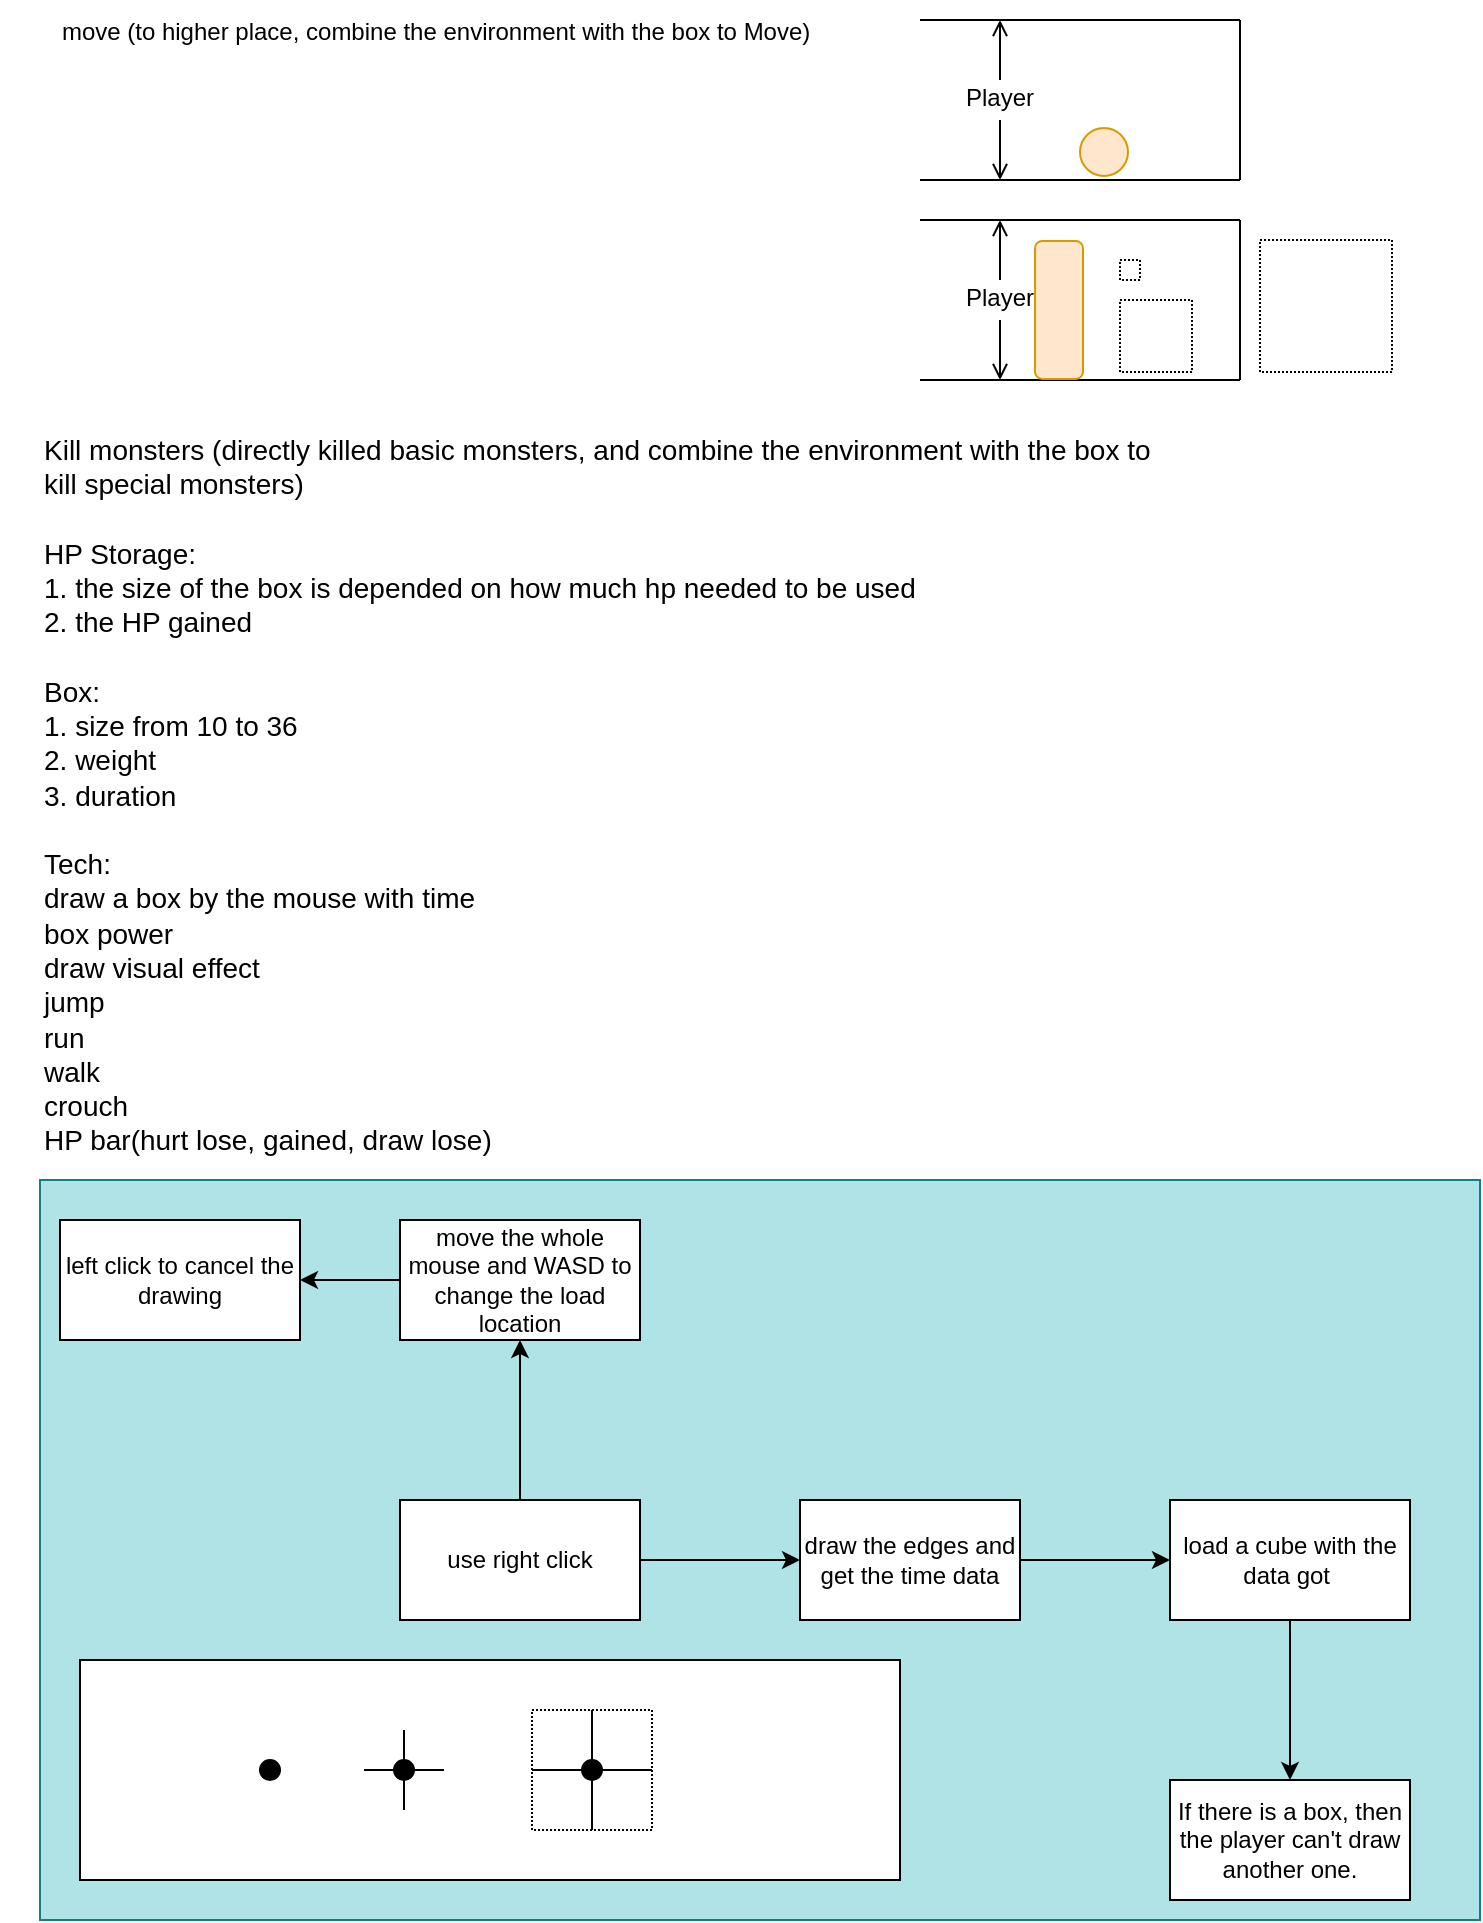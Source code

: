 <mxfile version="22.0.4" type="github">
  <diagram name="Page-1" id="38b20595-45e3-9b7f-d5ca-b57f44c5b66d">
    <mxGraphModel dx="2486" dy="913" grid="1" gridSize="10" guides="1" tooltips="1" connect="1" arrows="1" fold="1" page="1" pageScale="1" pageWidth="1100" pageHeight="850" background="none" math="0" shadow="0">
      <root>
        <mxCell id="0" />
        <mxCell id="1" parent="0" />
        <mxCell id="5F0PysFOAAc-4aZWhske-1" value="&lt;span style=&quot;margin: 0px; padding: 0px; user-select: text; -webkit-user-drag: none; -webkit-tap-highlight-color: transparent;&quot; class=&quot;NormalTextRun SCXW9842273 BCX8&quot;&gt;move&lt;/span&gt;&lt;span style=&quot;margin: 0px; padding: 0px; user-select: text; -webkit-user-drag: none; -webkit-tap-highlight-color: transparent;&quot; class=&quot;NormalTextRun SCXW9842273 BCX8&quot;&gt; (to higher place, combine the environment with the box to &lt;/span&gt;&lt;span style=&quot;margin: 0px; padding: 0px; user-select: text; -webkit-user-drag: none; -webkit-tap-highlight-color: transparent;&quot; class=&quot;NormalTextRun SCXW9842273 BCX8&quot;&gt;Move)&lt;/span&gt;&lt;span style=&quot;margin: 0px; padding: 0px; user-select: text; -webkit-user-drag: none; -webkit-tap-highlight-color: transparent; text-align: justify; background-color: rgb(255, 255, 255); font-size: 10.5pt; line-height: 17.267px; font-family: 等线, 等线_EmbeddedFont, 等线_MSFontService, sans-serif; font-variant-ligatures: none !important;&quot; class=&quot;TextRun SCXW9842273 BCX8&quot; lang=&quot;EN-US&quot; data-contrast=&quot;auto&quot;&gt;&lt;/span&gt;&lt;span style=&quot;margin: 0px; padding: 0px; user-select: text; -webkit-user-drag: none; -webkit-tap-highlight-color: transparent; text-align: justify; background-color: rgb(255, 255, 255); font-size: 10.5pt; line-height: 17.267px; font-family: 等线, 等线_EmbeddedFont, 等线_MSFontService, sans-serif;&quot; data-ccp-props=&quot;{&amp;quot;134245417&amp;quot;:false,&amp;quot;335551550&amp;quot;:6,&amp;quot;335551620&amp;quot;:6}&quot; class=&quot;EOP SCXW9842273 BCX8&quot;&gt;&amp;nbsp;&lt;/span&gt;" style="text;strokeColor=none;align=center;fillColor=none;html=1;verticalAlign=middle;whiteSpace=wrap;rounded=0;" vertex="1" parent="1">
          <mxGeometry x="-60" y="30" width="440" height="30" as="geometry" />
        </mxCell>
        <mxCell id="5F0PysFOAAc-4aZWhske-2" value="" style="endArrow=none;html=1;rounded=0;" edge="1" parent="1">
          <mxGeometry width="50" height="50" relative="1" as="geometry">
            <mxPoint x="400" y="40" as="sourcePoint" />
            <mxPoint x="560" y="40" as="targetPoint" />
          </mxGeometry>
        </mxCell>
        <mxCell id="5F0PysFOAAc-4aZWhske-3" value="" style="endArrow=none;html=1;rounded=0;" edge="1" parent="1">
          <mxGeometry width="50" height="50" relative="1" as="geometry">
            <mxPoint x="560" y="120" as="sourcePoint" />
            <mxPoint x="560" y="40" as="targetPoint" />
          </mxGeometry>
        </mxCell>
        <mxCell id="5F0PysFOAAc-4aZWhske-4" value="" style="endArrow=none;html=1;rounded=0;" edge="1" parent="1">
          <mxGeometry width="50" height="50" relative="1" as="geometry">
            <mxPoint x="400" y="120" as="sourcePoint" />
            <mxPoint x="560" y="120" as="targetPoint" />
          </mxGeometry>
        </mxCell>
        <mxCell id="5F0PysFOAAc-4aZWhske-5" value="" style="ellipse;whiteSpace=wrap;html=1;aspect=fixed;fillColor=#ffe6cc;strokeColor=#d79b00;" vertex="1" parent="1">
          <mxGeometry x="480" y="94" width="24" height="24" as="geometry" />
        </mxCell>
        <mxCell id="5F0PysFOAAc-4aZWhske-6" value="" style="endArrow=open;html=1;rounded=0;endFill=0;" edge="1" parent="1">
          <mxGeometry width="50" height="50" relative="1" as="geometry">
            <mxPoint x="440" y="70" as="sourcePoint" />
            <mxPoint x="440" y="40" as="targetPoint" />
          </mxGeometry>
        </mxCell>
        <mxCell id="5F0PysFOAAc-4aZWhske-7" value="" style="endArrow=open;html=1;rounded=0;endFill=0;" edge="1" parent="1">
          <mxGeometry width="50" height="50" relative="1" as="geometry">
            <mxPoint x="440" y="90" as="sourcePoint" />
            <mxPoint x="440" y="120" as="targetPoint" />
          </mxGeometry>
        </mxCell>
        <mxCell id="5F0PysFOAAc-4aZWhske-8" value="Player" style="text;strokeColor=none;align=center;fillColor=none;html=1;verticalAlign=middle;whiteSpace=wrap;rounded=0;" vertex="1" parent="1">
          <mxGeometry x="410" y="64" width="60" height="30" as="geometry" />
        </mxCell>
        <mxCell id="5F0PysFOAAc-4aZWhske-20" value="" style="endArrow=none;html=1;rounded=0;" edge="1" parent="1">
          <mxGeometry width="50" height="50" relative="1" as="geometry">
            <mxPoint x="400" y="140" as="sourcePoint" />
            <mxPoint x="560" y="140" as="targetPoint" />
          </mxGeometry>
        </mxCell>
        <mxCell id="5F0PysFOAAc-4aZWhske-21" value="" style="endArrow=none;html=1;rounded=0;" edge="1" parent="1">
          <mxGeometry width="50" height="50" relative="1" as="geometry">
            <mxPoint x="560" y="220" as="sourcePoint" />
            <mxPoint x="560" y="140" as="targetPoint" />
          </mxGeometry>
        </mxCell>
        <mxCell id="5F0PysFOAAc-4aZWhske-22" value="" style="endArrow=none;html=1;rounded=0;" edge="1" parent="1">
          <mxGeometry width="50" height="50" relative="1" as="geometry">
            <mxPoint x="400" y="220" as="sourcePoint" />
            <mxPoint x="560" y="220" as="targetPoint" />
          </mxGeometry>
        </mxCell>
        <mxCell id="5F0PysFOAAc-4aZWhske-24" value="" style="endArrow=open;html=1;rounded=0;endFill=0;" edge="1" parent="1">
          <mxGeometry width="50" height="50" relative="1" as="geometry">
            <mxPoint x="440" y="170" as="sourcePoint" />
            <mxPoint x="440" y="140" as="targetPoint" />
          </mxGeometry>
        </mxCell>
        <mxCell id="5F0PysFOAAc-4aZWhske-25" value="" style="endArrow=open;html=1;rounded=0;endFill=0;" edge="1" parent="1">
          <mxGeometry width="50" height="50" relative="1" as="geometry">
            <mxPoint x="440" y="190" as="sourcePoint" />
            <mxPoint x="440" y="220" as="targetPoint" />
          </mxGeometry>
        </mxCell>
        <mxCell id="5F0PysFOAAc-4aZWhske-26" value="Player" style="text;strokeColor=none;align=center;fillColor=none;html=1;verticalAlign=middle;whiteSpace=wrap;rounded=0;" vertex="1" parent="1">
          <mxGeometry x="410" y="164" width="60" height="30" as="geometry" />
        </mxCell>
        <mxCell id="5F0PysFOAAc-4aZWhske-28" value="" style="rounded=1;whiteSpace=wrap;html=1;rotation=-90;fillColor=#ffe6cc;strokeColor=#d79b00;" vertex="1" parent="1">
          <mxGeometry x="435" y="173" width="69" height="24" as="geometry" />
        </mxCell>
        <mxCell id="5F0PysFOAAc-4aZWhske-29" value="" style="whiteSpace=wrap;html=1;aspect=fixed;dashed=1;dashPattern=1 1;" vertex="1" parent="1">
          <mxGeometry x="500" y="180" width="36" height="36" as="geometry" />
        </mxCell>
        <mxCell id="5F0PysFOAAc-4aZWhske-32" value="" style="whiteSpace=wrap;html=1;aspect=fixed;dashed=1;dashPattern=1 1;" vertex="1" parent="1">
          <mxGeometry x="500" y="160" width="10" height="10" as="geometry" />
        </mxCell>
        <mxCell id="5F0PysFOAAc-4aZWhske-33" value="&lt;span data-contrast=&quot;auto&quot; lang=&quot;EN-US&quot; class=&quot;TextRun SCXW44165962 BCX8&quot; style=&quot;margin: 0px; padding: 0px; user-select: text; -webkit-user-drag: none; -webkit-tap-highlight-color: transparent; color: rgb(0, 0, 0); font-style: normal; font-variant-caps: normal; font-weight: 400; letter-spacing: normal; orphans: 2; text-align: justify; text-indent: 0px; text-transform: none; widows: 2; word-spacing: 0px; -webkit-text-stroke-width: 0px; background-color: rgb(255, 255, 255); text-decoration-thickness: initial; text-decoration-style: initial; text-decoration-color: initial; font-size: 10.5pt; line-height: 17.267px; font-family: 等线, 等线_EmbeddedFont, 等线_MSFontService, sans-serif; font-variant-ligatures: none !important;&quot;&gt;&lt;span class=&quot;NormalTextRun SCXW44165962 BCX8&quot; style=&quot;margin: 0px; padding: 0px; user-select: text; -webkit-user-drag: none; -webkit-tap-highlight-color: transparent;&quot;&gt;Kill monsters&lt;/span&gt;&lt;span class=&quot;NormalTextRun SCXW44165962 BCX8&quot; style=&quot;margin: 0px; padding: 0px; user-select: text; -webkit-user-drag: none; -webkit-tap-highlight-color: transparent;&quot;&gt; (directly killed basic monsters, &lt;/span&gt;&lt;span class=&quot;NormalTextRun SCXW44165962 BCX8&quot; style=&quot;margin: 0px; padding: 0px; user-select: text; -webkit-user-drag: none; -webkit-tap-highlight-color: transparent;&quot;&gt;and combine the environment with the box to kill special monsters&lt;/span&gt;&lt;span class=&quot;NormalTextRun SCXW44165962 BCX8&quot; style=&quot;margin: 0px; padding: 0px; user-select: text; -webkit-user-drag: none; -webkit-tap-highlight-color: transparent;&quot;&gt;)&lt;br&gt;&lt;/span&gt;&lt;/span&gt;&lt;span class=&quot;EOP SCXW44165962 BCX8&quot; data-ccp-props=&quot;{&amp;quot;134245417&amp;quot;:false,&amp;quot;335551550&amp;quot;:6,&amp;quot;335551620&amp;quot;:6}&quot; style=&quot;margin: 0px; padding: 0px; user-select: text; -webkit-user-drag: none; -webkit-tap-highlight-color: transparent; color: rgb(0, 0, 0); font-style: normal; font-variant-ligatures: normal; font-variant-caps: normal; font-weight: 400; letter-spacing: normal; orphans: 2; text-align: justify; text-indent: 0px; text-transform: none; widows: 2; word-spacing: 0px; -webkit-text-stroke-width: 0px; background-color: rgb(255, 255, 255); text-decoration-thickness: initial; text-decoration-style: initial; text-decoration-color: initial; font-size: 10.5pt; line-height: 17.267px; font-family: 等线, 等线_EmbeddedFont, 等线_MSFontService, sans-serif;&quot;&gt;&lt;br&gt;HP Storage:&lt;br&gt;1. the size of the box is depended on how much hp needed to be used&lt;br&gt;2. the HP gained&lt;br&gt;&amp;nbsp;&lt;br&gt;Box:&lt;br&gt;1. size from 10 to 36&lt;br&gt;2. weight&lt;br&gt;3. duration&lt;br&gt;&lt;br&gt;Tech:&lt;br&gt;draw a box by the mouse with time&lt;br&gt;box power&lt;br&gt;draw visual effect&lt;br&gt;jump&lt;br&gt;run&lt;br&gt;walk&lt;br&gt;crouch&lt;br&gt;HP bar(hurt lose, gained, draw lose)&lt;br&gt;&lt;/span&gt;" style="text;whiteSpace=wrap;html=1;" vertex="1" parent="1">
          <mxGeometry x="-40" y="240" width="560" height="390" as="geometry" />
        </mxCell>
        <mxCell id="5F0PysFOAAc-4aZWhske-37" value="" style="whiteSpace=wrap;html=1;aspect=fixed;dashed=1;dashPattern=1 1;" vertex="1" parent="1">
          <mxGeometry x="570" y="150" width="66" height="66" as="geometry" />
        </mxCell>
        <mxCell id="5F0PysFOAAc-4aZWhske-57" value="" style="group;movable=1;resizable=1;rotatable=1;deletable=1;editable=1;locked=0;connectable=1;" vertex="1" connectable="0" parent="1">
          <mxGeometry x="-40" y="620" width="720" height="370" as="geometry" />
        </mxCell>
        <mxCell id="5F0PysFOAAc-4aZWhske-56" value="" style="rounded=0;whiteSpace=wrap;html=1;fillColor=#b0e3e6;strokeColor=#0e8088;" vertex="1" parent="5F0PysFOAAc-4aZWhske-57">
          <mxGeometry width="720" height="370" as="geometry" />
        </mxCell>
        <mxCell id="5F0PysFOAAc-4aZWhske-39" value="draw the edges and get the time data" style="rounded=0;whiteSpace=wrap;html=1;" vertex="1" parent="5F0PysFOAAc-4aZWhske-57">
          <mxGeometry x="380" y="160" width="110" height="60" as="geometry" />
        </mxCell>
        <mxCell id="5F0PysFOAAc-4aZWhske-40" value="load a cube with the data got&amp;nbsp;" style="whiteSpace=wrap;html=1;rounded=0;" vertex="1" parent="5F0PysFOAAc-4aZWhske-57">
          <mxGeometry x="565" y="160" width="120" height="60" as="geometry" />
        </mxCell>
        <mxCell id="5F0PysFOAAc-4aZWhske-41" value="" style="edgeStyle=orthogonalEdgeStyle;rounded=0;orthogonalLoop=1;jettySize=auto;html=1;" edge="1" parent="5F0PysFOAAc-4aZWhske-57" source="5F0PysFOAAc-4aZWhske-39" target="5F0PysFOAAc-4aZWhske-40">
          <mxGeometry relative="1" as="geometry" />
        </mxCell>
        <mxCell id="5F0PysFOAAc-4aZWhske-42" value="use right click" style="rounded=0;whiteSpace=wrap;html=1;" vertex="1" parent="5F0PysFOAAc-4aZWhske-57">
          <mxGeometry x="180" y="160" width="120" height="60" as="geometry" />
        </mxCell>
        <mxCell id="5F0PysFOAAc-4aZWhske-43" value="" style="endArrow=classic;html=1;rounded=0;" edge="1" parent="5F0PysFOAAc-4aZWhske-57">
          <mxGeometry width="50" height="50" relative="1" as="geometry">
            <mxPoint x="300" y="190" as="sourcePoint" />
            <mxPoint x="380" y="190" as="targetPoint" />
          </mxGeometry>
        </mxCell>
        <mxCell id="5F0PysFOAAc-4aZWhske-50" value="move the whole mouse and WASD to change the load location" style="rounded=0;whiteSpace=wrap;html=1;" vertex="1" parent="5F0PysFOAAc-4aZWhske-57">
          <mxGeometry x="180" y="20" width="120" height="60" as="geometry" />
        </mxCell>
        <mxCell id="5F0PysFOAAc-4aZWhske-51" value="" style="edgeStyle=orthogonalEdgeStyle;rounded=0;orthogonalLoop=1;jettySize=auto;html=1;" edge="1" parent="5F0PysFOAAc-4aZWhske-57" source="5F0PysFOAAc-4aZWhske-42" target="5F0PysFOAAc-4aZWhske-50">
          <mxGeometry relative="1" as="geometry" />
        </mxCell>
        <mxCell id="5F0PysFOAAc-4aZWhske-52" value="left click to cancel the drawing" style="whiteSpace=wrap;html=1;rounded=0;" vertex="1" parent="5F0PysFOAAc-4aZWhske-57">
          <mxGeometry x="10" y="20" width="120" height="60" as="geometry" />
        </mxCell>
        <mxCell id="5F0PysFOAAc-4aZWhske-53" value="" style="edgeStyle=orthogonalEdgeStyle;rounded=0;orthogonalLoop=1;jettySize=auto;html=1;" edge="1" parent="5F0PysFOAAc-4aZWhske-57" source="5F0PysFOAAc-4aZWhske-50" target="5F0PysFOAAc-4aZWhske-52">
          <mxGeometry relative="1" as="geometry" />
        </mxCell>
        <mxCell id="5F0PysFOAAc-4aZWhske-54" value="If there is a box, then the player can&#39;t draw another one." style="whiteSpace=wrap;html=1;rounded=0;" vertex="1" parent="5F0PysFOAAc-4aZWhske-57">
          <mxGeometry x="565" y="300" width="120" height="60" as="geometry" />
        </mxCell>
        <mxCell id="5F0PysFOAAc-4aZWhske-55" value="" style="edgeStyle=orthogonalEdgeStyle;rounded=0;orthogonalLoop=1;jettySize=auto;html=1;" edge="1" parent="5F0PysFOAAc-4aZWhske-57" source="5F0PysFOAAc-4aZWhske-40" target="5F0PysFOAAc-4aZWhske-54">
          <mxGeometry relative="1" as="geometry" />
        </mxCell>
        <mxCell id="5F0PysFOAAc-4aZWhske-59" value="" style="rounded=0;whiteSpace=wrap;html=1;" vertex="1" parent="5F0PysFOAAc-4aZWhske-57">
          <mxGeometry x="20" y="240" width="410" height="110" as="geometry" />
        </mxCell>
        <mxCell id="5F0PysFOAAc-4aZWhske-82" value="" style="group" vertex="1" connectable="0" parent="5F0PysFOAAc-4aZWhske-57">
          <mxGeometry x="110" y="265" width="196" height="60" as="geometry" />
        </mxCell>
        <mxCell id="5F0PysFOAAc-4aZWhske-65" value="" style="group" vertex="1" connectable="0" parent="5F0PysFOAAc-4aZWhske-82">
          <mxGeometry x="136" width="60" height="60" as="geometry" />
        </mxCell>
        <mxCell id="5F0PysFOAAc-4aZWhske-81" value="" style="whiteSpace=wrap;html=1;aspect=fixed;dashed=1;dashPattern=1 1;" vertex="1" parent="5F0PysFOAAc-4aZWhske-65">
          <mxGeometry width="60" height="60" as="geometry" />
        </mxCell>
        <mxCell id="5F0PysFOAAc-4aZWhske-63" value="" style="endArrow=none;html=1;rounded=0;" edge="1" parent="5F0PysFOAAc-4aZWhske-65">
          <mxGeometry width="50" height="50" relative="1" as="geometry">
            <mxPoint y="30" as="sourcePoint" />
            <mxPoint x="60" y="30" as="targetPoint" />
          </mxGeometry>
        </mxCell>
        <mxCell id="5F0PysFOAAc-4aZWhske-64" value="" style="endArrow=none;html=1;rounded=0;" edge="1" parent="5F0PysFOAAc-4aZWhske-65">
          <mxGeometry width="50" height="50" relative="1" as="geometry">
            <mxPoint x="30" y="60" as="sourcePoint" />
            <mxPoint x="30" as="targetPoint" />
          </mxGeometry>
        </mxCell>
        <mxCell id="5F0PysFOAAc-4aZWhske-66" value="" style="ellipse;whiteSpace=wrap;html=1;aspect=fixed;fillColor=#000000;" vertex="1" parent="5F0PysFOAAc-4aZWhske-65">
          <mxGeometry x="25" y="25" width="10" height="10" as="geometry" />
        </mxCell>
        <mxCell id="5F0PysFOAAc-4aZWhske-67" value="" style="ellipse;whiteSpace=wrap;html=1;aspect=fixed;fillColor=#000000;" vertex="1" parent="5F0PysFOAAc-4aZWhske-82">
          <mxGeometry y="25" width="10" height="10" as="geometry" />
        </mxCell>
        <mxCell id="5F0PysFOAAc-4aZWhske-72" value="" style="group" vertex="1" connectable="0" parent="5F0PysFOAAc-4aZWhske-82">
          <mxGeometry x="52" y="10" width="40" height="40" as="geometry" />
        </mxCell>
        <mxCell id="5F0PysFOAAc-4aZWhske-73" value="" style="endArrow=none;html=1;rounded=0;" edge="1" parent="5F0PysFOAAc-4aZWhske-72">
          <mxGeometry width="50" height="50" relative="1" as="geometry">
            <mxPoint y="20" as="sourcePoint" />
            <mxPoint x="40" y="20" as="targetPoint" />
          </mxGeometry>
        </mxCell>
        <mxCell id="5F0PysFOAAc-4aZWhske-74" value="" style="endArrow=none;html=1;rounded=0;" edge="1" parent="5F0PysFOAAc-4aZWhske-72">
          <mxGeometry width="50" height="50" relative="1" as="geometry">
            <mxPoint x="20" y="40" as="sourcePoint" />
            <mxPoint x="20" as="targetPoint" />
          </mxGeometry>
        </mxCell>
        <mxCell id="5F0PysFOAAc-4aZWhske-75" value="" style="ellipse;whiteSpace=wrap;html=1;aspect=fixed;fillColor=#000000;" vertex="1" parent="5F0PysFOAAc-4aZWhske-72">
          <mxGeometry x="15" y="15" width="10" height="10" as="geometry" />
        </mxCell>
      </root>
    </mxGraphModel>
  </diagram>
</mxfile>

